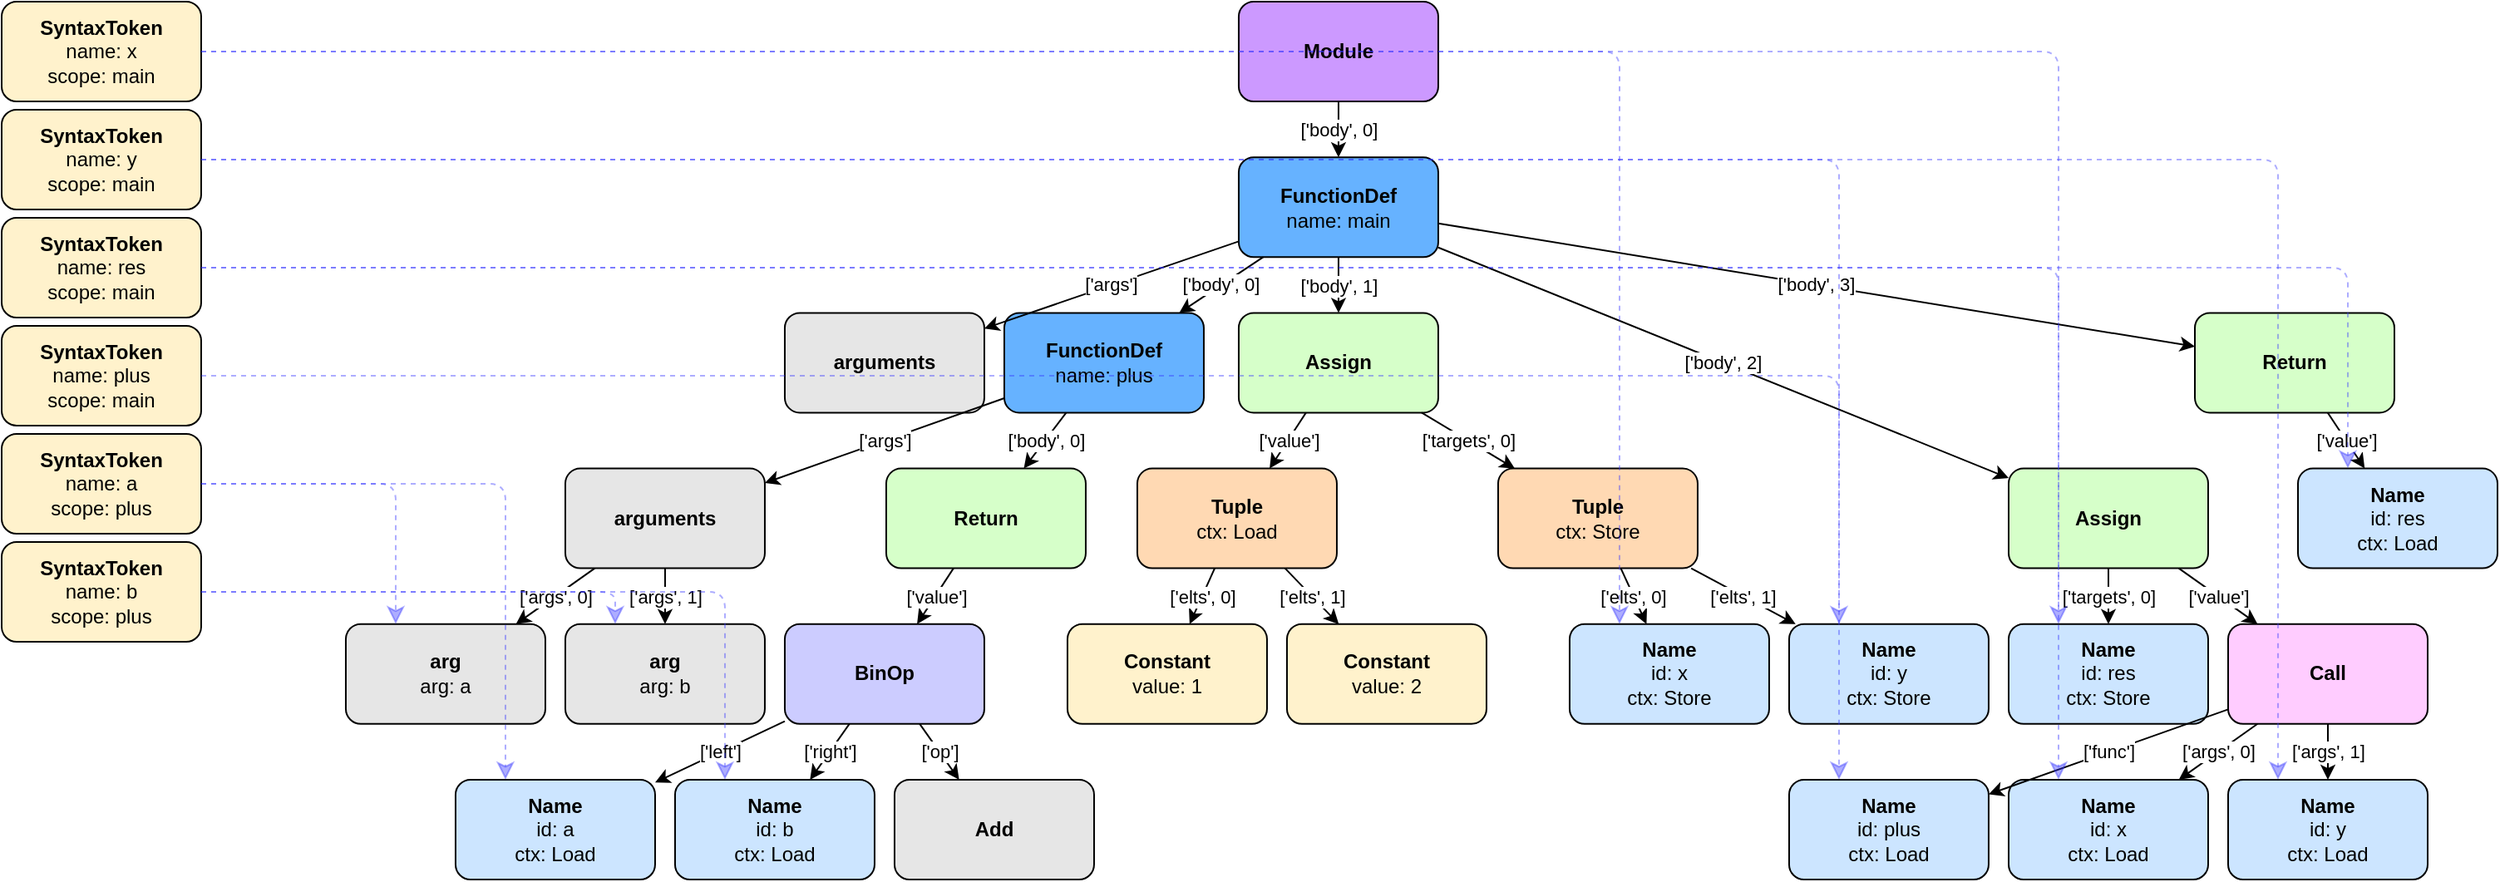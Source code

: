 <?xml version="1.0" ?>
<mxfile>
	<diagram id="RFndyrCF2-3MIdXtw8gX" name="Page-1">
		<mxGraphModel dx="422" dy="816" grid="1" gridSize="10" guides="1" tooltips="1" connect="1" arrows="1" fold="1" page="1" pageScale="1" pageWidth="850" pageHeight="1100" math="0" shadow="0">
			<root>
				<mxCell id="0"/>
				<mxCell id="1" parent="0"/>
				<mxCell id="4932164176" value="&lt;b&gt;Module&lt;/b&gt;" style="whiteSpace=wrap;html=1;rounded=1;fillColor=#CC99FF;strokeColor=#000000" parent="1" vertex="1">
					<mxGeometry x="593.98" y="0.0" width="120" height="60" as="geometry"/>
				</mxCell>
				<mxCell id="4932162832" value="&lt;b&gt;FunctionDef&lt;/b&gt;&lt;br&gt;name: main" style="whiteSpace=wrap;html=1;rounded=1;fillColor=#66B2FF;strokeColor=#000000" parent="1" vertex="1">
					<mxGeometry x="593.98" y="93.6" width="120" height="60" as="geometry"/>
				</mxCell>
				<mxCell id="4932163120" value="&lt;b&gt;arguments&lt;/b&gt;" style="whiteSpace=wrap;html=1;rounded=1;fillColor=#E6E6E6;strokeColor=#000000" parent="1" vertex="1">
					<mxGeometry x="320.98" y="187.2" width="120" height="60" as="geometry"/>
				</mxCell>
				<mxCell id="4932163168" value="&lt;b&gt;FunctionDef&lt;/b&gt;&lt;br&gt;name: plus" style="whiteSpace=wrap;html=1;rounded=1;fillColor=#66B2FF;strokeColor=#000000" parent="1" vertex="1">
					<mxGeometry x="452.98" y="187.2" width="120" height="60" as="geometry"/>
				</mxCell>
				<mxCell id="4932163216" value="&lt;b&gt;arguments&lt;/b&gt;" style="whiteSpace=wrap;html=1;rounded=1;fillColor=#E6E6E6;strokeColor=#000000" parent="1" vertex="1">
					<mxGeometry x="188.98" y="280.8" width="120" height="60" as="geometry"/>
				</mxCell>
				<mxCell id="4932168208" value="&lt;b&gt;arg&lt;/b&gt;&lt;br&gt;arg: a" style="whiteSpace=wrap;html=1;rounded=1;fillColor=#E6E6E6;strokeColor=#000000" parent="1" vertex="1">
					<mxGeometry x="56.981" y="374.4" width="120" height="60" as="geometry"/>
				</mxCell>
				<mxCell id="4932167920" value="&lt;b&gt;arg&lt;/b&gt;&lt;br&gt;arg: b" style="whiteSpace=wrap;html=1;rounded=1;fillColor=#E6E6E6;strokeColor=#000000" parent="1" vertex="1">
					<mxGeometry x="188.98" y="374.4" width="120" height="60" as="geometry"/>
				</mxCell>
				<mxCell id="4932171424" value="&lt;b&gt;Return&lt;/b&gt;" style="whiteSpace=wrap;html=1;rounded=1;fillColor=#D6FFC9;strokeColor=#000000" parent="1" vertex="1">
					<mxGeometry x="381.98" y="280.8" width="120" height="60" as="geometry"/>
				</mxCell>
				<mxCell id="5155009872" value="&lt;b&gt;BinOp&lt;/b&gt;" style="whiteSpace=wrap;html=1;rounded=1;fillColor=#CCCCFF;strokeColor=#000000" parent="1" vertex="1">
					<mxGeometry x="320.98" y="374.4" width="120" height="60" as="geometry"/>
				</mxCell>
				<mxCell id="5155008000" value="&lt;b&gt;Name&lt;/b&gt;&lt;br&gt;id: a&lt;br&gt;ctx: Load" style="whiteSpace=wrap;html=1;rounded=1;fillColor=#CCE5FF;strokeColor=#000000" parent="1" vertex="1">
					<mxGeometry x="122.98" y="468.0" width="120" height="60" as="geometry"/>
				</mxCell>
				<mxCell id="4376102320" value="&lt;b&gt;Add&lt;/b&gt;" style="whiteSpace=wrap;html=1;rounded=1;fillColor=#E6E6E6;strokeColor=#000000" parent="1" vertex="1">
					<mxGeometry x="386.98" y="468.0" width="120" height="60" as="geometry"/>
				</mxCell>
				<mxCell id="5215593296" value="&lt;b&gt;Name&lt;/b&gt;&lt;br&gt;id: b&lt;br&gt;ctx: Load" style="whiteSpace=wrap;html=1;rounded=1;fillColor=#CCE5FF;strokeColor=#000000" parent="1" vertex="1">
					<mxGeometry x="254.98" y="468.0" width="120" height="60" as="geometry"/>
				</mxCell>
				<mxCell id="5215593248" value="&lt;b&gt;Assign&lt;/b&gt;" style="whiteSpace=wrap;html=1;rounded=1;fillColor=#D6FFC9;strokeColor=#000000" parent="1" vertex="1">
					<mxGeometry x="593.98" y="187.2" width="120" height="60" as="geometry"/>
				</mxCell>
				<mxCell id="5215593200" value="&lt;b&gt;Tuple&lt;/b&gt;&lt;br&gt;ctx: Store" style="whiteSpace=wrap;html=1;rounded=1;fillColor=#FFD9B3;strokeColor=#000000" parent="1" vertex="1">
					<mxGeometry x="749.98" y="280.8" width="120" height="60" as="geometry"/>
				</mxCell>
				<mxCell id="5215593152" value="&lt;b&gt;Name&lt;/b&gt;&lt;br&gt;id: x&lt;br&gt;ctx: Store" style="whiteSpace=wrap;html=1;rounded=1;fillColor=#CCE5FF;strokeColor=#000000" parent="1" vertex="1">
					<mxGeometry x="792.98" y="374.4" width="120" height="60" as="geometry"/>
				</mxCell>
				<mxCell id="5215593104" value="&lt;b&gt;Name&lt;/b&gt;&lt;br&gt;id: y&lt;br&gt;ctx: Store" style="whiteSpace=wrap;html=1;rounded=1;fillColor=#CCE5FF;strokeColor=#000000" parent="1" vertex="1">
					<mxGeometry x="924.98" y="374.4" width="120" height="60" as="geometry"/>
				</mxCell>
				<mxCell id="5215593056" value="&lt;b&gt;Tuple&lt;/b&gt;&lt;br&gt;ctx: Load" style="whiteSpace=wrap;html=1;rounded=1;fillColor=#FFD9B3;strokeColor=#000000" parent="1" vertex="1">
					<mxGeometry x="532.98" y="280.8" width="120" height="60" as="geometry"/>
				</mxCell>
				<mxCell id="5215593008" value="&lt;b&gt;Constant&lt;/b&gt;&lt;br&gt;value: 1" style="whiteSpace=wrap;html=1;rounded=1;fillColor=#FFF2CC;strokeColor=#000000" parent="1" vertex="1">
					<mxGeometry x="490.98" y="374.4" width="120" height="60" as="geometry"/>
				</mxCell>
				<mxCell id="5215592960" value="&lt;b&gt;Constant&lt;/b&gt;&lt;br&gt;value: 2" style="whiteSpace=wrap;html=1;rounded=1;fillColor=#FFF2CC;strokeColor=#000000" parent="1" vertex="1">
					<mxGeometry x="622.98" y="374.4" width="120" height="60" as="geometry"/>
				</mxCell>
				<mxCell id="5215592912" value="&lt;b&gt;Assign&lt;/b&gt;" style="whiteSpace=wrap;html=1;rounded=1;fillColor=#D6FFC9;strokeColor=#000000" parent="1" vertex="1">
					<mxGeometry x="1057.0" y="280.8" width="120" height="60" as="geometry"/>
				</mxCell>
				<mxCell id="5215592864" value="&lt;b&gt;Name&lt;/b&gt;&lt;br&gt;id: res&lt;br&gt;ctx: Store" style="whiteSpace=wrap;html=1;rounded=1;fillColor=#CCE5FF;strokeColor=#000000" parent="1" vertex="1">
					<mxGeometry x="1057.0" y="374.4" width="120" height="60" as="geometry"/>
				</mxCell>
				<mxCell id="5215592816" value="&lt;b&gt;Call&lt;/b&gt;" style="whiteSpace=wrap;html=1;rounded=1;fillColor=#FFCCFF;strokeColor=#000000" parent="1" vertex="1">
					<mxGeometry x="1189.0" y="374.4" width="120" height="60" as="geometry"/>
				</mxCell>
				<mxCell id="5215592768" value="&lt;b&gt;Name&lt;/b&gt;&lt;br&gt;id: plus&lt;br&gt;ctx: Load" style="whiteSpace=wrap;html=1;rounded=1;fillColor=#CCE5FF;strokeColor=#000000" parent="1" vertex="1">
					<mxGeometry x="924.98" y="468.0" width="120" height="60" as="geometry"/>
				</mxCell>
				<mxCell id="5215592720" value="&lt;b&gt;Name&lt;/b&gt;&lt;br&gt;id: x&lt;br&gt;ctx: Load" style="whiteSpace=wrap;html=1;rounded=1;fillColor=#CCE5FF;strokeColor=#000000" parent="1" vertex="1">
					<mxGeometry x="1057.0" y="468.0" width="120" height="60" as="geometry"/>
				</mxCell>
				<mxCell id="5215592672" value="&lt;b&gt;Name&lt;/b&gt;&lt;br&gt;id: y&lt;br&gt;ctx: Load" style="whiteSpace=wrap;html=1;rounded=1;fillColor=#CCE5FF;strokeColor=#000000" parent="1" vertex="1">
					<mxGeometry x="1189.0" y="468.0" width="120" height="60" as="geometry"/>
				</mxCell>
				<mxCell id="5215592624" value="&lt;b&gt;Return&lt;/b&gt;" style="whiteSpace=wrap;html=1;rounded=1;fillColor=#D6FFC9;strokeColor=#000000" parent="1" vertex="1">
					<mxGeometry x="1169.0" y="187.2" width="120" height="60" as="geometry"/>
				</mxCell>
				<mxCell id="5215592576" value="&lt;b&gt;Name&lt;/b&gt;&lt;br&gt;id: res&lt;br&gt;ctx: Load" style="whiteSpace=wrap;html=1;rounded=1;fillColor=#CCE5FF;strokeColor=#000000" parent="1" vertex="1">
					<mxGeometry x="1231.0" y="280.8" width="120" height="60" as="geometry"/>
				</mxCell>
				<mxCell id="4932164176_4932162832" value="['body', 0]" style="endArrow=classic;html=1;strokeColor=#000000" parent="1" source="4932164176" target="4932162832" edge="1">
					<mxGeometry width="50" height="50" relative="1" as="geometry">
						<mxPoint x="400" y="440" as="sourcePoint"/>
						<mxPoint x="450" y="390" as="targetPoint"/>
					</mxGeometry>
				</mxCell>
				<mxCell id="4932162832_4932163120" value="['args']" style="endArrow=classic;html=1;strokeColor=#000000" parent="1" source="4932162832" target="4932163120" edge="1">
					<mxGeometry width="50" height="50" relative="1" as="geometry">
						<mxPoint x="400" y="440" as="sourcePoint"/>
						<mxPoint x="450" y="390" as="targetPoint"/>
					</mxGeometry>
				</mxCell>
				<mxCell id="4932162832_4932163168" value="['body', 0]" style="endArrow=classic;html=1;strokeColor=#000000" parent="1" source="4932162832" target="4932163168" edge="1">
					<mxGeometry width="50" height="50" relative="1" as="geometry">
						<mxPoint x="400" y="440" as="sourcePoint"/>
						<mxPoint x="450" y="390" as="targetPoint"/>
					</mxGeometry>
				</mxCell>
				<mxCell id="4932163168_4932163216" value="['args']" style="endArrow=classic;html=1;strokeColor=#000000" parent="1" source="4932163168" target="4932163216" edge="1">
					<mxGeometry width="50" height="50" relative="1" as="geometry">
						<mxPoint x="400" y="440" as="sourcePoint"/>
						<mxPoint x="450" y="390" as="targetPoint"/>
					</mxGeometry>
				</mxCell>
				<mxCell id="4932163216_4932168208" value="['args', 0]" style="endArrow=classic;html=1;strokeColor=#000000" parent="1" source="4932163216" target="4932168208" edge="1">
					<mxGeometry width="50" height="50" relative="1" as="geometry">
						<mxPoint x="400" y="440" as="sourcePoint"/>
						<mxPoint x="450" y="390" as="targetPoint"/>
					</mxGeometry>
				</mxCell>
				<mxCell id="4932163216_4932167920" value="['args', 1]" style="endArrow=classic;html=1;strokeColor=#000000" parent="1" source="4932163216" target="4932167920" edge="1">
					<mxGeometry width="50" height="50" relative="1" as="geometry">
						<mxPoint x="400" y="440" as="sourcePoint"/>
						<mxPoint x="450" y="390" as="targetPoint"/>
					</mxGeometry>
				</mxCell>
				<mxCell id="4932163168_4932171424" value="['body', 0]" style="endArrow=classic;html=1;strokeColor=#000000" parent="1" source="4932163168" target="4932171424" edge="1">
					<mxGeometry width="50" height="50" relative="1" as="geometry">
						<mxPoint x="400" y="440" as="sourcePoint"/>
						<mxPoint x="450" y="390" as="targetPoint"/>
					</mxGeometry>
				</mxCell>
				<mxCell id="4932171424_5155009872" value="['value']" style="endArrow=classic;html=1;strokeColor=#000000" parent="1" source="4932171424" target="5155009872" edge="1">
					<mxGeometry width="50" height="50" relative="1" as="geometry">
						<mxPoint x="400" y="440" as="sourcePoint"/>
						<mxPoint x="450" y="390" as="targetPoint"/>
					</mxGeometry>
				</mxCell>
				<mxCell id="5155009872_5155008000" value="['left']" style="endArrow=classic;html=1;strokeColor=#000000" parent="1" source="5155009872" target="5155008000" edge="1">
					<mxGeometry width="50" height="50" relative="1" as="geometry">
						<mxPoint x="400" y="440" as="sourcePoint"/>
						<mxPoint x="450" y="390" as="targetPoint"/>
					</mxGeometry>
				</mxCell>
				<mxCell id="5155009872_4376102320" value="['op']" style="endArrow=classic;html=1;strokeColor=#000000" parent="1" source="5155009872" target="4376102320" edge="1">
					<mxGeometry width="50" height="50" relative="1" as="geometry">
						<mxPoint x="400" y="440" as="sourcePoint"/>
						<mxPoint x="450" y="390" as="targetPoint"/>
					</mxGeometry>
				</mxCell>
				<mxCell id="5155009872_5215593296" value="['right']" style="endArrow=classic;html=1;strokeColor=#000000" parent="1" source="5155009872" target="5215593296" edge="1">
					<mxGeometry width="50" height="50" relative="1" as="geometry">
						<mxPoint x="400" y="440" as="sourcePoint"/>
						<mxPoint x="450" y="390" as="targetPoint"/>
					</mxGeometry>
				</mxCell>
				<mxCell id="4932162832_5215593248" value="['body', 1]" style="endArrow=classic;html=1;strokeColor=#000000" parent="1" source="4932162832" target="5215593248" edge="1">
					<mxGeometry width="50" height="50" relative="1" as="geometry">
						<mxPoint x="400" y="440" as="sourcePoint"/>
						<mxPoint x="450" y="390" as="targetPoint"/>
					</mxGeometry>
				</mxCell>
				<mxCell id="5215593248_5215593200" value="['targets', 0]" style="endArrow=classic;html=1;strokeColor=#000000" parent="1" source="5215593248" target="5215593200" edge="1">
					<mxGeometry width="50" height="50" relative="1" as="geometry">
						<mxPoint x="400" y="440" as="sourcePoint"/>
						<mxPoint x="450" y="390" as="targetPoint"/>
					</mxGeometry>
				</mxCell>
				<mxCell id="5215593200_5215593152" value="['elts', 0]" style="endArrow=classic;html=1;strokeColor=#000000" parent="1" source="5215593200" target="5215593152" edge="1">
					<mxGeometry width="50" height="50" relative="1" as="geometry">
						<mxPoint x="400" y="440" as="sourcePoint"/>
						<mxPoint x="450" y="390" as="targetPoint"/>
					</mxGeometry>
				</mxCell>
				<mxCell id="5215593200_5215593104" value="['elts', 1]" style="endArrow=classic;html=1;strokeColor=#000000" parent="1" source="5215593200" target="5215593104" edge="1">
					<mxGeometry width="50" height="50" relative="1" as="geometry">
						<mxPoint x="400" y="440" as="sourcePoint"/>
						<mxPoint x="450" y="390" as="targetPoint"/>
					</mxGeometry>
				</mxCell>
				<mxCell id="5215593248_5215593056" value="['value']" style="endArrow=classic;html=1;strokeColor=#000000" parent="1" source="5215593248" target="5215593056" edge="1">
					<mxGeometry width="50" height="50" relative="1" as="geometry">
						<mxPoint x="400" y="440" as="sourcePoint"/>
						<mxPoint x="450" y="390" as="targetPoint"/>
					</mxGeometry>
				</mxCell>
				<mxCell id="5215593056_5215593008" value="['elts', 0]" style="endArrow=classic;html=1;strokeColor=#000000" parent="1" source="5215593056" target="5215593008" edge="1">
					<mxGeometry width="50" height="50" relative="1" as="geometry">
						<mxPoint x="400" y="440" as="sourcePoint"/>
						<mxPoint x="450" y="390" as="targetPoint"/>
					</mxGeometry>
				</mxCell>
				<mxCell id="5215593056_5215592960" value="['elts', 1]" style="endArrow=classic;html=1;strokeColor=#000000" parent="1" source="5215593056" target="5215592960" edge="1">
					<mxGeometry width="50" height="50" relative="1" as="geometry">
						<mxPoint x="400" y="440" as="sourcePoint"/>
						<mxPoint x="450" y="390" as="targetPoint"/>
					</mxGeometry>
				</mxCell>
				<mxCell id="4932162832_5215592912" value="['body', 2]" style="endArrow=classic;html=1;strokeColor=#000000" parent="1" source="4932162832" target="5215592912" edge="1">
					<mxGeometry width="50" height="50" relative="1" as="geometry">
						<mxPoint x="400" y="440" as="sourcePoint"/>
						<mxPoint x="450" y="390" as="targetPoint"/>
					</mxGeometry>
				</mxCell>
				<mxCell id="5215592912_5215592864" value="['targets', 0]" style="endArrow=classic;html=1;strokeColor=#000000" parent="1" source="5215592912" target="5215592864" edge="1">
					<mxGeometry width="50" height="50" relative="1" as="geometry">
						<mxPoint x="400" y="440" as="sourcePoint"/>
						<mxPoint x="450" y="390" as="targetPoint"/>
					</mxGeometry>
				</mxCell>
				<mxCell id="5215592912_5215592816" value="['value']" style="endArrow=classic;html=1;strokeColor=#000000" parent="1" source="5215592912" target="5215592816" edge="1">
					<mxGeometry width="50" height="50" relative="1" as="geometry">
						<mxPoint x="400" y="440" as="sourcePoint"/>
						<mxPoint x="450" y="390" as="targetPoint"/>
					</mxGeometry>
				</mxCell>
				<mxCell id="5215592816_5215592768" value="['func']" style="endArrow=classic;html=1;strokeColor=#000000" parent="1" source="5215592816" target="5215592768" edge="1">
					<mxGeometry width="50" height="50" relative="1" as="geometry">
						<mxPoint x="400" y="440" as="sourcePoint"/>
						<mxPoint x="450" y="390" as="targetPoint"/>
					</mxGeometry>
				</mxCell>
				<mxCell id="5215592816_5215592720" value="['args', 0]" style="endArrow=classic;html=1;strokeColor=#000000" parent="1" source="5215592816" target="5215592720" edge="1">
					<mxGeometry width="50" height="50" relative="1" as="geometry">
						<mxPoint x="400" y="440" as="sourcePoint"/>
						<mxPoint x="450" y="390" as="targetPoint"/>
					</mxGeometry>
				</mxCell>
				<mxCell id="5215592816_5215592672" value="['args', 1]" style="endArrow=classic;html=1;strokeColor=#000000" parent="1" source="5215592816" target="5215592672" edge="1">
					<mxGeometry width="50" height="50" relative="1" as="geometry">
						<mxPoint x="400" y="440" as="sourcePoint"/>
						<mxPoint x="450" y="390" as="targetPoint"/>
					</mxGeometry>
				</mxCell>
				<mxCell id="4932162832_5215592624" value="['body', 3]" style="endArrow=classic;html=1;strokeColor=#000000" parent="1" source="4932162832" target="5215592624" edge="1">
					<mxGeometry width="50" height="50" relative="1" as="geometry">
						<mxPoint x="400" y="440" as="sourcePoint"/>
						<mxPoint x="450" y="390" as="targetPoint"/>
					</mxGeometry>
				</mxCell>
				<mxCell id="5215592624_5215592576" value="['value']" style="endArrow=classic;html=1;strokeColor=#000000" parent="1" source="5215592624" target="5215592576" edge="1">
					<mxGeometry width="50" height="50" relative="1" as="geometry">
						<mxPoint x="400" y="440" as="sourcePoint"/>
						<mxPoint x="450" y="390" as="targetPoint"/>
					</mxGeometry>
				</mxCell>
				<mxCell id="stx_x_4932162832" value="&lt;b&gt;SyntaxToken&lt;/b&gt;&lt;br&gt;name: x&lt;br&gt;scope: main" style="whiteSpace=wrap;html=1;rounded=1;fillColor=#FFF2CC;strokeColor=#000000" parent="1" vertex="1">
					<mxGeometry x="-150" y="0.0" width="120" height="60" as="geometry"/>
				</mxCell>
				<mxCell id="stx_y_4932162832" value="&lt;b&gt;SyntaxToken&lt;/b&gt;&lt;br&gt;name: y&lt;br&gt;scope: main" style="whiteSpace=wrap;html=1;rounded=1;fillColor=#FFF2CC;strokeColor=#000000" parent="1" vertex="1">
					<mxGeometry x="-150" y="65.0" width="120" height="60" as="geometry"/>
				</mxCell>
				<mxCell id="stx_res_4932162832" value="&lt;b&gt;SyntaxToken&lt;/b&gt;&lt;br&gt;name: res&lt;br&gt;scope: main" style="whiteSpace=wrap;html=1;rounded=1;fillColor=#FFF2CC;strokeColor=#000000" parent="1" vertex="1">
					<mxGeometry x="-150" y="130.0" width="120" height="60" as="geometry"/>
				</mxCell>
				<mxCell id="stx_plus_4932162832" value="&lt;b&gt;SyntaxToken&lt;/b&gt;&lt;br&gt;name: plus&lt;br&gt;scope: main" style="whiteSpace=wrap;html=1;rounded=1;fillColor=#FFF2CC;strokeColor=#000000" parent="1" vertex="1">
					<mxGeometry x="-150" y="195.0" width="120" height="60" as="geometry"/>
				</mxCell>
				<mxCell id="stx_a_4932163168" value="&lt;b&gt;SyntaxToken&lt;/b&gt;&lt;br&gt;name: a&lt;br&gt;scope: plus" style="whiteSpace=wrap;html=1;rounded=1;fillColor=#FFF2CC;strokeColor=#000000" parent="1" vertex="1">
					<mxGeometry x="-150" y="260.0" width="120" height="60" as="geometry"/>
				</mxCell>
				<mxCell id="stx_b_4932163168" value="&lt;b&gt;SyntaxToken&lt;/b&gt;&lt;br&gt;name: b&lt;br&gt;scope: plus" style="whiteSpace=wrap;html=1;rounded=1;fillColor=#FFF2CC;strokeColor=#000000" parent="1" vertex="1">
					<mxGeometry x="-150" y="325.0" width="120" height="60" as="geometry"/>
				</mxCell>
				<mxCell id="stx_x_4932162832_5215593152" value="" style="edgeStyle=segmentEdgeStyle;endArrow=classic;html=1;rounded=1;endSize=8;startSize=8;entryX=0.25;entryY=0;entryDx=0;entryDy=0;opacity=40;shadow=0;dashed=1;jumpSize=6;strokeColor=#3333FF" parent="1" source="stx_x_4932162832" target="5215593152" edge="1">
					<mxGeometry width="50" height="50" relative="1" as="geometry">
						<mxPoint x="400" y="440" as="sourcePoint"/>
						<mxPoint x="450" y="390" as="targetPoint"/>
					</mxGeometry>
				</mxCell>
				<mxCell id="stx_x_4932162832_5215592720" value="" style="edgeStyle=segmentEdgeStyle;endArrow=classic;html=1;rounded=1;endSize=8;startSize=8;entryX=0.25;entryY=0;entryDx=0;entryDy=0;opacity=40;shadow=0;dashed=1;jumpSize=6;strokeColor=#3333FF" parent="1" source="stx_x_4932162832" target="5215592720" edge="1">
					<mxGeometry width="50" height="50" relative="1" as="geometry">
						<mxPoint x="400" y="440" as="sourcePoint"/>
						<mxPoint x="450" y="390" as="targetPoint"/>
					</mxGeometry>
				</mxCell>
				<mxCell id="stx_y_4932162832_5215593104" value="" style="edgeStyle=segmentEdgeStyle;endArrow=classic;html=1;rounded=1;endSize=8;startSize=8;entryX=0.25;entryY=0;entryDx=0;entryDy=0;opacity=40;shadow=0;dashed=1;jumpSize=6;strokeColor=#3333FF" parent="1" source="stx_y_4932162832" target="5215593104" edge="1">
					<mxGeometry width="50" height="50" relative="1" as="geometry">
						<mxPoint x="400" y="440" as="sourcePoint"/>
						<mxPoint x="450" y="390" as="targetPoint"/>
					</mxGeometry>
				</mxCell>
				<mxCell id="stx_y_4932162832_5215592672" value="" style="edgeStyle=segmentEdgeStyle;endArrow=classic;html=1;rounded=1;endSize=8;startSize=8;entryX=0.25;entryY=0;entryDx=0;entryDy=0;opacity=40;shadow=0;dashed=1;jumpSize=6;strokeColor=#3333FF" parent="1" source="stx_y_4932162832" target="5215592672" edge="1">
					<mxGeometry width="50" height="50" relative="1" as="geometry">
						<mxPoint x="400" y="440" as="sourcePoint"/>
						<mxPoint x="450" y="390" as="targetPoint"/>
					</mxGeometry>
				</mxCell>
				<mxCell id="stx_res_4932162832_5215592864" value="" style="edgeStyle=segmentEdgeStyle;endArrow=classic;html=1;rounded=1;endSize=8;startSize=8;entryX=0.25;entryY=0;entryDx=0;entryDy=0;opacity=40;shadow=0;dashed=1;jumpSize=6;strokeColor=#3333FF" parent="1" source="stx_res_4932162832" target="5215592864" edge="1">
					<mxGeometry width="50" height="50" relative="1" as="geometry">
						<mxPoint x="400" y="440" as="sourcePoint"/>
						<mxPoint x="450" y="390" as="targetPoint"/>
					</mxGeometry>
				</mxCell>
				<mxCell id="stx_res_4932162832_5215592576" value="" style="edgeStyle=segmentEdgeStyle;endArrow=classic;html=1;rounded=1;endSize=8;startSize=8;entryX=0.25;entryY=0;entryDx=0;entryDy=0;opacity=40;shadow=0;dashed=1;jumpSize=6;strokeColor=#3333FF" parent="1" source="stx_res_4932162832" target="5215592576" edge="1">
					<mxGeometry width="50" height="50" relative="1" as="geometry">
						<mxPoint x="400" y="440" as="sourcePoint"/>
						<mxPoint x="450" y="390" as="targetPoint"/>
					</mxGeometry>
				</mxCell>
				<mxCell id="stx_plus_4932162832_5215592768" value="" style="edgeStyle=segmentEdgeStyle;endArrow=classic;html=1;rounded=1;endSize=8;startSize=8;entryX=0.25;entryY=0;entryDx=0;entryDy=0;opacity=40;shadow=0;dashed=1;jumpSize=6;strokeColor=#3333FF" parent="1" source="stx_plus_4932162832" target="5215592768" edge="1">
					<mxGeometry width="50" height="50" relative="1" as="geometry">
						<mxPoint x="400" y="440" as="sourcePoint"/>
						<mxPoint x="450" y="390" as="targetPoint"/>
					</mxGeometry>
				</mxCell>
				<mxCell id="stx_a_4932163168_4932168208" value="" style="edgeStyle=segmentEdgeStyle;endArrow=classic;html=1;rounded=1;endSize=8;startSize=8;entryX=0.25;entryY=0;entryDx=0;entryDy=0;opacity=40;shadow=0;dashed=1;jumpSize=6;strokeColor=#3333FF" parent="1" source="stx_a_4932163168" target="4932168208" edge="1">
					<mxGeometry width="50" height="50" relative="1" as="geometry">
						<mxPoint x="400" y="440" as="sourcePoint"/>
						<mxPoint x="450" y="390" as="targetPoint"/>
					</mxGeometry>
				</mxCell>
				<mxCell id="stx_a_4932163168_5155008000" value="" style="edgeStyle=segmentEdgeStyle;endArrow=classic;html=1;rounded=1;endSize=8;startSize=8;entryX=0.25;entryY=0;entryDx=0;entryDy=0;opacity=40;shadow=0;dashed=1;jumpSize=6;strokeColor=#3333FF" parent="1" source="stx_a_4932163168" target="5155008000" edge="1">
					<mxGeometry width="50" height="50" relative="1" as="geometry">
						<mxPoint x="400" y="440" as="sourcePoint"/>
						<mxPoint x="450" y="390" as="targetPoint"/>
					</mxGeometry>
				</mxCell>
				<mxCell id="stx_b_4932163168_4932167920" value="" style="edgeStyle=segmentEdgeStyle;endArrow=classic;html=1;rounded=1;endSize=8;startSize=8;entryX=0.25;entryY=0;entryDx=0;entryDy=0;opacity=40;shadow=0;dashed=1;jumpSize=6;strokeColor=#3333FF" parent="1" source="stx_b_4932163168" target="4932167920" edge="1">
					<mxGeometry width="50" height="50" relative="1" as="geometry">
						<mxPoint x="400" y="440" as="sourcePoint"/>
						<mxPoint x="450" y="390" as="targetPoint"/>
					</mxGeometry>
				</mxCell>
				<mxCell id="stx_b_4932163168_5215593296" value="" style="edgeStyle=segmentEdgeStyle;endArrow=classic;html=1;rounded=1;endSize=8;startSize=8;entryX=0.25;entryY=0;entryDx=0;entryDy=0;opacity=40;shadow=0;dashed=1;jumpSize=6;strokeColor=#3333FF" parent="1" source="stx_b_4932163168" target="5215593296" edge="1">
					<mxGeometry width="50" height="50" relative="1" as="geometry">
						<mxPoint x="400" y="440" as="sourcePoint"/>
						<mxPoint x="450" y="390" as="targetPoint"/>
					</mxGeometry>
				</mxCell>
			</root>
		</mxGraphModel>
	</diagram>
</mxfile>
